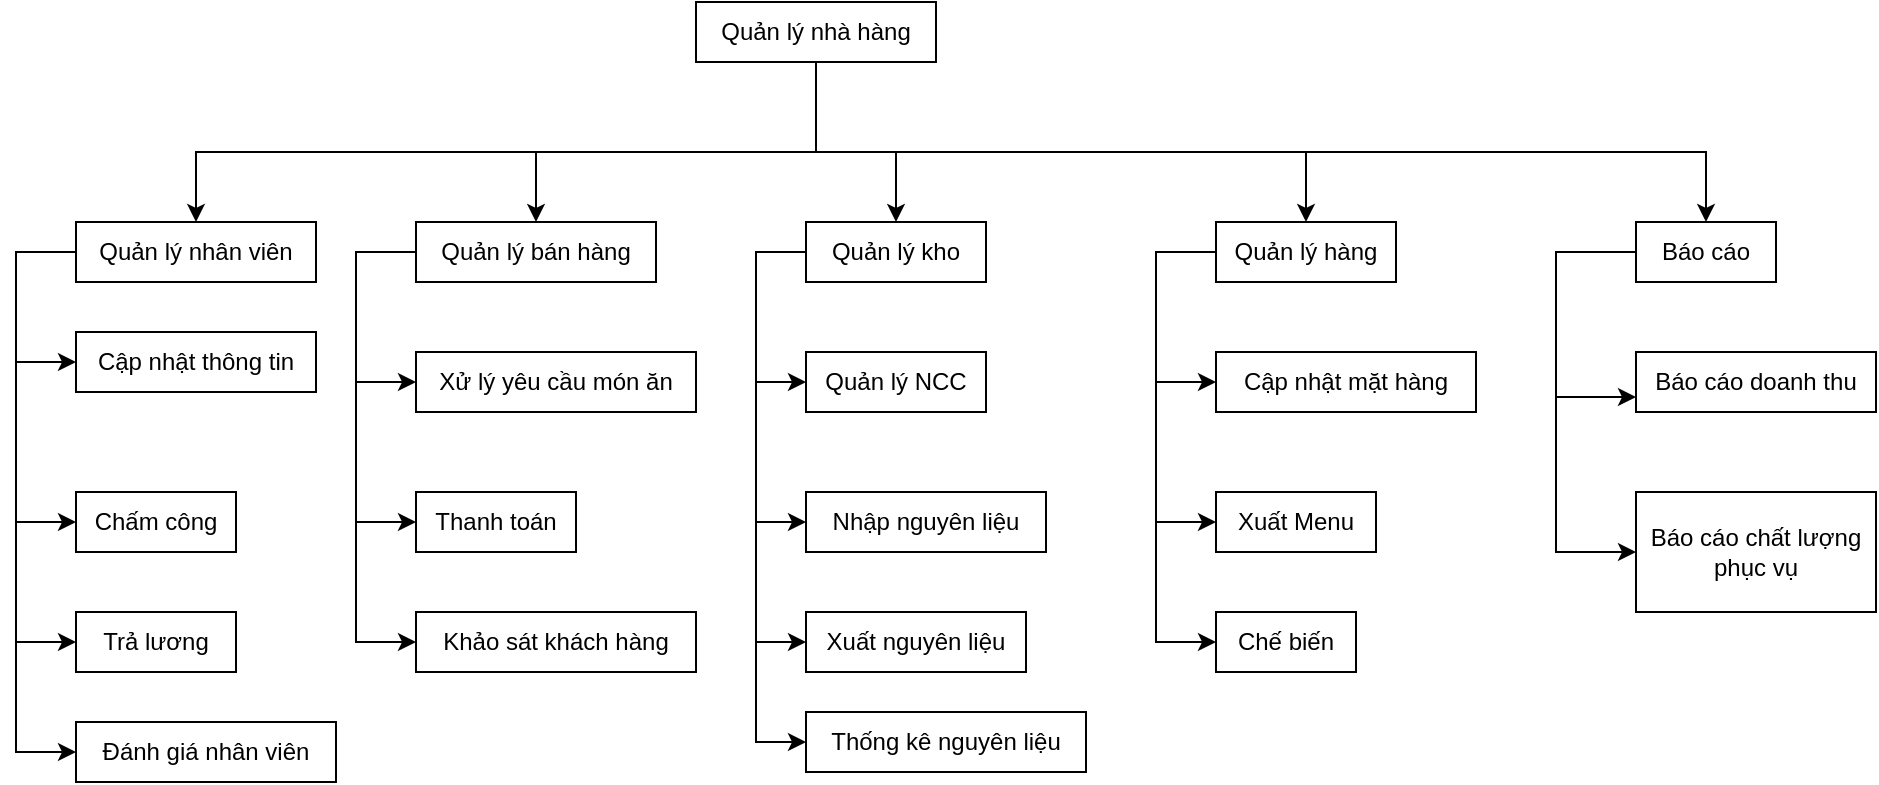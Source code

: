 <mxfile version="20.5.3" type="github">
  <diagram id="bphvBiVoFfe5jo27HtMb" name="Page-1">
    <mxGraphModel dx="997" dy="619" grid="1" gridSize="10" guides="1" tooltips="1" connect="1" arrows="1" fold="1" page="1" pageScale="1" pageWidth="850" pageHeight="1100" math="0" shadow="0">
      <root>
        <mxCell id="0" />
        <mxCell id="1" parent="0" />
        <mxCell id="QZI1ip76G4jCks829j6q-7" style="edgeStyle=orthogonalEdgeStyle;rounded=0;orthogonalLoop=1;jettySize=auto;html=1;entryX=0.5;entryY=0;entryDx=0;entryDy=0;" edge="1" parent="1" source="QZI1ip76G4jCks829j6q-1" target="QZI1ip76G4jCks829j6q-4">
          <mxGeometry relative="1" as="geometry">
            <Array as="points">
              <mxPoint x="440" y="250" />
              <mxPoint x="480" y="250" />
            </Array>
          </mxGeometry>
        </mxCell>
        <mxCell id="QZI1ip76G4jCks829j6q-8" style="edgeStyle=orthogonalEdgeStyle;rounded=0;orthogonalLoop=1;jettySize=auto;html=1;entryX=0.5;entryY=0;entryDx=0;entryDy=0;exitX=0.5;exitY=1;exitDx=0;exitDy=0;" edge="1" parent="1" source="QZI1ip76G4jCks829j6q-1" target="QZI1ip76G4jCks829j6q-3">
          <mxGeometry relative="1" as="geometry">
            <mxPoint x="440" y="250" as="sourcePoint" />
            <Array as="points">
              <mxPoint x="440" y="250" />
              <mxPoint x="300" y="250" />
            </Array>
          </mxGeometry>
        </mxCell>
        <mxCell id="QZI1ip76G4jCks829j6q-9" style="edgeStyle=orthogonalEdgeStyle;rounded=0;orthogonalLoop=1;jettySize=auto;html=1;exitX=0.5;exitY=1;exitDx=0;exitDy=0;" edge="1" parent="1" source="QZI1ip76G4jCks829j6q-1" target="QZI1ip76G4jCks829j6q-2">
          <mxGeometry relative="1" as="geometry">
            <mxPoint x="440" y="250" as="sourcePoint" />
            <Array as="points">
              <mxPoint x="440" y="250" />
              <mxPoint x="130" y="250" />
            </Array>
          </mxGeometry>
        </mxCell>
        <mxCell id="QZI1ip76G4jCks829j6q-56" style="edgeStyle=orthogonalEdgeStyle;rounded=0;orthogonalLoop=1;jettySize=auto;html=1;entryX=0.5;entryY=0;entryDx=0;entryDy=0;" edge="1" parent="1" source="QZI1ip76G4jCks829j6q-1" target="QZI1ip76G4jCks829j6q-5">
          <mxGeometry relative="1" as="geometry">
            <Array as="points">
              <mxPoint x="440" y="250" />
              <mxPoint x="685" y="250" />
            </Array>
          </mxGeometry>
        </mxCell>
        <mxCell id="QZI1ip76G4jCks829j6q-57" style="edgeStyle=orthogonalEdgeStyle;rounded=0;orthogonalLoop=1;jettySize=auto;html=1;entryX=0.5;entryY=0;entryDx=0;entryDy=0;" edge="1" parent="1" source="QZI1ip76G4jCks829j6q-1" target="QZI1ip76G4jCks829j6q-44">
          <mxGeometry relative="1" as="geometry">
            <Array as="points">
              <mxPoint x="440" y="250" />
              <mxPoint x="885" y="250" />
            </Array>
          </mxGeometry>
        </mxCell>
        <mxCell id="QZI1ip76G4jCks829j6q-1" value="Quản lý nhà hàng" style="rounded=0;whiteSpace=wrap;html=1;" vertex="1" parent="1">
          <mxGeometry x="380" y="175" width="120" height="30" as="geometry" />
        </mxCell>
        <mxCell id="QZI1ip76G4jCks829j6q-26" style="edgeStyle=orthogonalEdgeStyle;rounded=0;orthogonalLoop=1;jettySize=auto;html=1;entryX=0;entryY=0.5;entryDx=0;entryDy=0;" edge="1" parent="1" source="QZI1ip76G4jCks829j6q-2" target="QZI1ip76G4jCks829j6q-14">
          <mxGeometry relative="1" as="geometry">
            <mxPoint x="60" y="560" as="targetPoint" />
            <Array as="points">
              <mxPoint x="40" y="300" />
              <mxPoint x="40" y="550" />
            </Array>
          </mxGeometry>
        </mxCell>
        <mxCell id="QZI1ip76G4jCks829j6q-30" style="edgeStyle=orthogonalEdgeStyle;rounded=0;orthogonalLoop=1;jettySize=auto;html=1;entryX=0;entryY=0.5;entryDx=0;entryDy=0;" edge="1" parent="1" source="QZI1ip76G4jCks829j6q-2" target="QZI1ip76G4jCks829j6q-15">
          <mxGeometry relative="1" as="geometry">
            <mxPoint x="40" y="500" as="targetPoint" />
            <Array as="points">
              <mxPoint x="40" y="300" />
              <mxPoint x="40" y="495" />
            </Array>
          </mxGeometry>
        </mxCell>
        <mxCell id="QZI1ip76G4jCks829j6q-31" style="edgeStyle=orthogonalEdgeStyle;rounded=0;orthogonalLoop=1;jettySize=auto;html=1;entryX=0;entryY=0.5;entryDx=0;entryDy=0;" edge="1" parent="1" source="QZI1ip76G4jCks829j6q-2" target="QZI1ip76G4jCks829j6q-21">
          <mxGeometry relative="1" as="geometry">
            <Array as="points">
              <mxPoint x="40" y="300" />
              <mxPoint x="40" y="435" />
            </Array>
          </mxGeometry>
        </mxCell>
        <mxCell id="QZI1ip76G4jCks829j6q-47" style="edgeStyle=orthogonalEdgeStyle;rounded=0;orthogonalLoop=1;jettySize=auto;html=1;entryX=0;entryY=0.5;entryDx=0;entryDy=0;" edge="1" parent="1" source="QZI1ip76G4jCks829j6q-2" target="QZI1ip76G4jCks829j6q-12">
          <mxGeometry relative="1" as="geometry">
            <Array as="points">
              <mxPoint x="40" y="300" />
              <mxPoint x="40" y="355" />
            </Array>
          </mxGeometry>
        </mxCell>
        <mxCell id="QZI1ip76G4jCks829j6q-2" value="Quản lý nhân viên" style="rounded=0;whiteSpace=wrap;html=1;" vertex="1" parent="1">
          <mxGeometry x="70" y="285" width="120" height="30" as="geometry" />
        </mxCell>
        <mxCell id="QZI1ip76G4jCks829j6q-36" style="edgeStyle=orthogonalEdgeStyle;rounded=0;orthogonalLoop=1;jettySize=auto;html=1;entryX=0;entryY=0.5;entryDx=0;entryDy=0;" edge="1" parent="1" source="QZI1ip76G4jCks829j6q-3" target="QZI1ip76G4jCks829j6q-35">
          <mxGeometry relative="1" as="geometry">
            <Array as="points">
              <mxPoint x="210" y="300" />
              <mxPoint x="210" y="495" />
            </Array>
          </mxGeometry>
        </mxCell>
        <mxCell id="QZI1ip76G4jCks829j6q-37" style="edgeStyle=orthogonalEdgeStyle;rounded=0;orthogonalLoop=1;jettySize=auto;html=1;entryX=0;entryY=0.5;entryDx=0;entryDy=0;" edge="1" parent="1" source="QZI1ip76G4jCks829j6q-3" target="QZI1ip76G4jCks829j6q-34">
          <mxGeometry relative="1" as="geometry">
            <Array as="points">
              <mxPoint x="210" y="300" />
              <mxPoint x="210" y="435" />
            </Array>
          </mxGeometry>
        </mxCell>
        <mxCell id="QZI1ip76G4jCks829j6q-38" style="edgeStyle=orthogonalEdgeStyle;rounded=0;orthogonalLoop=1;jettySize=auto;html=1;entryX=0;entryY=0.5;entryDx=0;entryDy=0;" edge="1" parent="1" source="QZI1ip76G4jCks829j6q-3" target="QZI1ip76G4jCks829j6q-33">
          <mxGeometry relative="1" as="geometry">
            <Array as="points">
              <mxPoint x="210" y="300" />
              <mxPoint x="210" y="365" />
            </Array>
          </mxGeometry>
        </mxCell>
        <mxCell id="QZI1ip76G4jCks829j6q-3" value="Quản lý bán hàng" style="rounded=0;whiteSpace=wrap;html=1;" vertex="1" parent="1">
          <mxGeometry x="240" y="285" width="120" height="30" as="geometry" />
        </mxCell>
        <mxCell id="QZI1ip76G4jCks829j6q-48" style="edgeStyle=orthogonalEdgeStyle;rounded=0;orthogonalLoop=1;jettySize=auto;html=1;entryX=0;entryY=0.5;entryDx=0;entryDy=0;" edge="1" parent="1" source="QZI1ip76G4jCks829j6q-4" target="QZI1ip76G4jCks829j6q-42">
          <mxGeometry relative="1" as="geometry">
            <Array as="points">
              <mxPoint x="410" y="300" />
              <mxPoint x="410" y="545" />
            </Array>
          </mxGeometry>
        </mxCell>
        <mxCell id="QZI1ip76G4jCks829j6q-49" style="edgeStyle=orthogonalEdgeStyle;rounded=0;orthogonalLoop=1;jettySize=auto;html=1;entryX=0;entryY=0.5;entryDx=0;entryDy=0;" edge="1" parent="1" source="QZI1ip76G4jCks829j6q-4" target="QZI1ip76G4jCks829j6q-41">
          <mxGeometry relative="1" as="geometry">
            <Array as="points">
              <mxPoint x="410" y="300" />
              <mxPoint x="410" y="495" />
            </Array>
          </mxGeometry>
        </mxCell>
        <mxCell id="QZI1ip76G4jCks829j6q-50" style="edgeStyle=orthogonalEdgeStyle;rounded=0;orthogonalLoop=1;jettySize=auto;html=1;entryX=0;entryY=0.5;entryDx=0;entryDy=0;" edge="1" parent="1" source="QZI1ip76G4jCks829j6q-4" target="QZI1ip76G4jCks829j6q-40">
          <mxGeometry relative="1" as="geometry">
            <Array as="points">
              <mxPoint x="410" y="300" />
              <mxPoint x="410" y="435" />
            </Array>
          </mxGeometry>
        </mxCell>
        <mxCell id="QZI1ip76G4jCks829j6q-51" style="edgeStyle=orthogonalEdgeStyle;rounded=0;orthogonalLoop=1;jettySize=auto;html=1;entryX=0;entryY=0.5;entryDx=0;entryDy=0;" edge="1" parent="1" source="QZI1ip76G4jCks829j6q-4" target="QZI1ip76G4jCks829j6q-39">
          <mxGeometry relative="1" as="geometry">
            <Array as="points">
              <mxPoint x="410" y="300" />
              <mxPoint x="410" y="365" />
            </Array>
          </mxGeometry>
        </mxCell>
        <mxCell id="QZI1ip76G4jCks829j6q-4" value="Quản lý kho" style="rounded=0;whiteSpace=wrap;html=1;" vertex="1" parent="1">
          <mxGeometry x="435" y="285" width="90" height="30" as="geometry" />
        </mxCell>
        <mxCell id="QZI1ip76G4jCks829j6q-58" style="edgeStyle=orthogonalEdgeStyle;rounded=0;orthogonalLoop=1;jettySize=auto;html=1;entryX=0;entryY=0.5;entryDx=0;entryDy=0;" edge="1" parent="1" source="QZI1ip76G4jCks829j6q-5" target="QZI1ip76G4jCks829j6q-54">
          <mxGeometry relative="1" as="geometry">
            <Array as="points">
              <mxPoint x="610" y="300" />
              <mxPoint x="610" y="495" />
            </Array>
          </mxGeometry>
        </mxCell>
        <mxCell id="QZI1ip76G4jCks829j6q-59" style="edgeStyle=orthogonalEdgeStyle;rounded=0;orthogonalLoop=1;jettySize=auto;html=1;entryX=0;entryY=0.5;entryDx=0;entryDy=0;" edge="1" parent="1" source="QZI1ip76G4jCks829j6q-5" target="QZI1ip76G4jCks829j6q-53">
          <mxGeometry relative="1" as="geometry">
            <Array as="points">
              <mxPoint x="610" y="300" />
              <mxPoint x="610" y="435" />
            </Array>
          </mxGeometry>
        </mxCell>
        <mxCell id="QZI1ip76G4jCks829j6q-60" style="edgeStyle=orthogonalEdgeStyle;rounded=0;orthogonalLoop=1;jettySize=auto;html=1;entryX=0;entryY=0.5;entryDx=0;entryDy=0;" edge="1" parent="1" source="QZI1ip76G4jCks829j6q-5" target="QZI1ip76G4jCks829j6q-52">
          <mxGeometry relative="1" as="geometry">
            <Array as="points">
              <mxPoint x="610" y="300" />
              <mxPoint x="610" y="365" />
            </Array>
          </mxGeometry>
        </mxCell>
        <mxCell id="QZI1ip76G4jCks829j6q-5" value="Quản lý hàng" style="rounded=0;whiteSpace=wrap;html=1;" vertex="1" parent="1">
          <mxGeometry x="640" y="285" width="90" height="30" as="geometry" />
        </mxCell>
        <mxCell id="QZI1ip76G4jCks829j6q-12" value="Cập nhật thông tin" style="rounded=0;whiteSpace=wrap;html=1;" vertex="1" parent="1">
          <mxGeometry x="70" y="340" width="120" height="30" as="geometry" />
        </mxCell>
        <mxCell id="QZI1ip76G4jCks829j6q-14" value="Đánh giá nhân viên" style="rounded=0;whiteSpace=wrap;html=1;" vertex="1" parent="1">
          <mxGeometry x="70" y="535" width="130" height="30" as="geometry" />
        </mxCell>
        <mxCell id="QZI1ip76G4jCks829j6q-15" value="Trả lương" style="rounded=0;whiteSpace=wrap;html=1;" vertex="1" parent="1">
          <mxGeometry x="70" y="480" width="80" height="30" as="geometry" />
        </mxCell>
        <mxCell id="QZI1ip76G4jCks829j6q-21" value="Chấm công" style="rounded=0;whiteSpace=wrap;html=1;" vertex="1" parent="1">
          <mxGeometry x="70" y="420" width="80" height="30" as="geometry" />
        </mxCell>
        <mxCell id="QZI1ip76G4jCks829j6q-33" value="Xử lý yêu cầu món ăn" style="rounded=0;whiteSpace=wrap;html=1;" vertex="1" parent="1">
          <mxGeometry x="240" y="350" width="140" height="30" as="geometry" />
        </mxCell>
        <mxCell id="QZI1ip76G4jCks829j6q-34" value="Thanh toán" style="rounded=0;whiteSpace=wrap;html=1;" vertex="1" parent="1">
          <mxGeometry x="240" y="420" width="80" height="30" as="geometry" />
        </mxCell>
        <mxCell id="QZI1ip76G4jCks829j6q-35" value="Khảo sát khách hàng" style="rounded=0;whiteSpace=wrap;html=1;" vertex="1" parent="1">
          <mxGeometry x="240" y="480" width="140" height="30" as="geometry" />
        </mxCell>
        <mxCell id="QZI1ip76G4jCks829j6q-39" value="Quản lý NCC" style="rounded=0;whiteSpace=wrap;html=1;" vertex="1" parent="1">
          <mxGeometry x="435" y="350" width="90" height="30" as="geometry" />
        </mxCell>
        <mxCell id="QZI1ip76G4jCks829j6q-40" value="Nhập nguyên liệu" style="rounded=0;whiteSpace=wrap;html=1;" vertex="1" parent="1">
          <mxGeometry x="435" y="420" width="120" height="30" as="geometry" />
        </mxCell>
        <mxCell id="QZI1ip76G4jCks829j6q-41" value="Xuất nguyên liệu" style="rounded=0;whiteSpace=wrap;html=1;" vertex="1" parent="1">
          <mxGeometry x="435" y="480" width="110" height="30" as="geometry" />
        </mxCell>
        <mxCell id="QZI1ip76G4jCks829j6q-42" value="Thống kê nguyên liệu" style="rounded=0;whiteSpace=wrap;html=1;" vertex="1" parent="1">
          <mxGeometry x="435" y="530" width="140" height="30" as="geometry" />
        </mxCell>
        <mxCell id="QZI1ip76G4jCks829j6q-63" style="edgeStyle=orthogonalEdgeStyle;rounded=0;orthogonalLoop=1;jettySize=auto;html=1;entryX=0;entryY=0.5;entryDx=0;entryDy=0;" edge="1" parent="1" source="QZI1ip76G4jCks829j6q-44" target="QZI1ip76G4jCks829j6q-62">
          <mxGeometry relative="1" as="geometry">
            <Array as="points">
              <mxPoint x="810" y="300" />
              <mxPoint x="810" y="450" />
            </Array>
          </mxGeometry>
        </mxCell>
        <mxCell id="QZI1ip76G4jCks829j6q-64" style="edgeStyle=orthogonalEdgeStyle;rounded=0;orthogonalLoop=1;jettySize=auto;html=1;entryX=0;entryY=0.75;entryDx=0;entryDy=0;" edge="1" parent="1" source="QZI1ip76G4jCks829j6q-44" target="QZI1ip76G4jCks829j6q-61">
          <mxGeometry relative="1" as="geometry">
            <Array as="points">
              <mxPoint x="810" y="300" />
              <mxPoint x="810" y="373" />
            </Array>
          </mxGeometry>
        </mxCell>
        <mxCell id="QZI1ip76G4jCks829j6q-44" value="Báo cáo" style="rounded=0;whiteSpace=wrap;html=1;" vertex="1" parent="1">
          <mxGeometry x="850" y="285" width="70" height="30" as="geometry" />
        </mxCell>
        <mxCell id="QZI1ip76G4jCks829j6q-52" value="Cập nhật mặt hàng" style="rounded=0;whiteSpace=wrap;html=1;" vertex="1" parent="1">
          <mxGeometry x="640" y="350" width="130" height="30" as="geometry" />
        </mxCell>
        <mxCell id="QZI1ip76G4jCks829j6q-53" value="Xuất Menu" style="rounded=0;whiteSpace=wrap;html=1;" vertex="1" parent="1">
          <mxGeometry x="640" y="420" width="80" height="30" as="geometry" />
        </mxCell>
        <mxCell id="QZI1ip76G4jCks829j6q-54" value="Chế biến" style="rounded=0;whiteSpace=wrap;html=1;" vertex="1" parent="1">
          <mxGeometry x="640" y="480" width="70" height="30" as="geometry" />
        </mxCell>
        <mxCell id="QZI1ip76G4jCks829j6q-61" value="Báo cáo doanh thu" style="rounded=0;whiteSpace=wrap;html=1;" vertex="1" parent="1">
          <mxGeometry x="850" y="350" width="120" height="30" as="geometry" />
        </mxCell>
        <mxCell id="QZI1ip76G4jCks829j6q-62" value="Báo cáo chất lượng phục vụ" style="rounded=0;whiteSpace=wrap;html=1;" vertex="1" parent="1">
          <mxGeometry x="850" y="420" width="120" height="60" as="geometry" />
        </mxCell>
      </root>
    </mxGraphModel>
  </diagram>
</mxfile>
